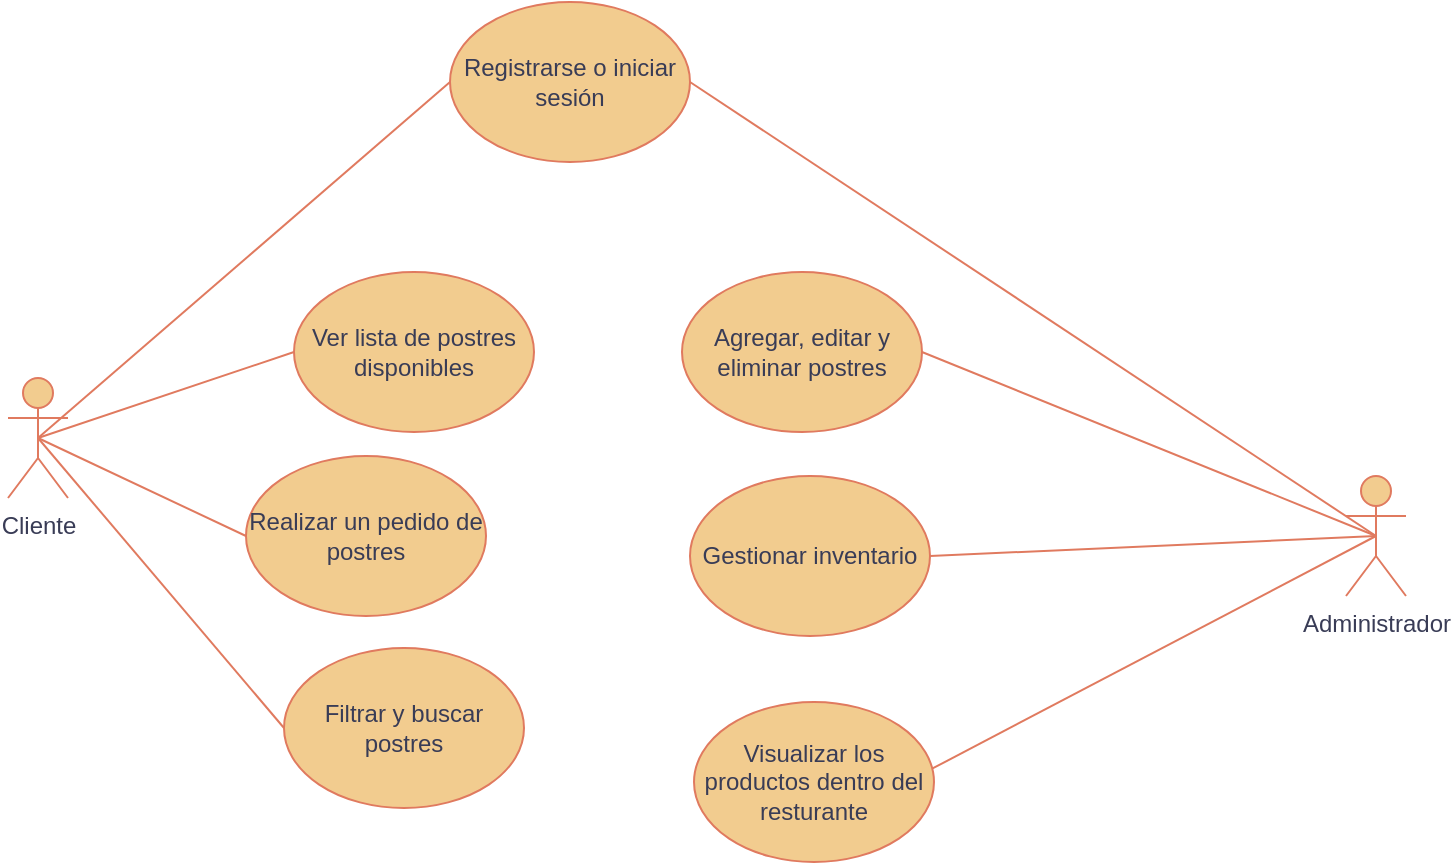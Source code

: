 <mxfile version="26.2.8">
  <diagram name="Página-1" id="YRS9eaXxivqjA7LVH49j">
    <mxGraphModel dx="302" dy="826" grid="0" gridSize="10" guides="1" tooltips="1" connect="1" arrows="1" fold="1" page="0" pageScale="1" pageWidth="827" pageHeight="1169" math="0" shadow="0">
      <root>
        <mxCell id="0" />
        <mxCell id="1" parent="0" />
        <mxCell id="Gg9Wshna6DesjAM7AStG-1" value="Cliente" style="shape=umlActor;verticalLabelPosition=bottom;verticalAlign=top;html=1;outlineConnect=0;labelBackgroundColor=none;fillColor=#F2CC8F;strokeColor=#E07A5F;fontColor=#393C56;" parent="1" vertex="1">
          <mxGeometry x="52" y="85" width="30" height="60" as="geometry" />
        </mxCell>
        <mxCell id="Gg9Wshna6DesjAM7AStG-2" value="Administrador" style="shape=umlActor;verticalLabelPosition=bottom;verticalAlign=top;html=1;outlineConnect=0;labelBackgroundColor=none;fillColor=#F2CC8F;strokeColor=#E07A5F;fontColor=#393C56;" parent="1" vertex="1">
          <mxGeometry x="721" y="134" width="30" height="60" as="geometry" />
        </mxCell>
        <mxCell id="Gg9Wshna6DesjAM7AStG-8" value="Ver lista de postres disponibles" style="ellipse;whiteSpace=wrap;html=1;labelBackgroundColor=none;fillColor=#F2CC8F;strokeColor=#E07A5F;fontColor=#393C56;" parent="1" vertex="1">
          <mxGeometry x="195" y="32" width="120" height="80" as="geometry" />
        </mxCell>
        <mxCell id="Gg9Wshna6DesjAM7AStG-9" value="Filtrar y buscar postres" style="ellipse;whiteSpace=wrap;html=1;labelBackgroundColor=none;fillColor=#F2CC8F;strokeColor=#E07A5F;fontColor=#393C56;" parent="1" vertex="1">
          <mxGeometry x="190" y="220" width="120" height="80" as="geometry" />
        </mxCell>
        <mxCell id="Gg9Wshna6DesjAM7AStG-10" value="Realizar un pedido de postres" style="ellipse;whiteSpace=wrap;html=1;labelBackgroundColor=none;fillColor=#F2CC8F;strokeColor=#E07A5F;fontColor=#393C56;" parent="1" vertex="1">
          <mxGeometry x="171" y="124" width="120" height="80" as="geometry" />
        </mxCell>
        <mxCell id="Gg9Wshna6DesjAM7AStG-13" value="Registrarse o iniciar sesión" style="ellipse;whiteSpace=wrap;html=1;labelBackgroundColor=none;fillColor=#F2CC8F;strokeColor=#E07A5F;fontColor=#393C56;" parent="1" vertex="1">
          <mxGeometry x="273" y="-103" width="120" height="80" as="geometry" />
        </mxCell>
        <mxCell id="Gg9Wshna6DesjAM7AStG-14" value="Agregar, editar y eliminar postres" style="ellipse;whiteSpace=wrap;html=1;labelBackgroundColor=none;fillColor=#F2CC8F;strokeColor=#E07A5F;fontColor=#393C56;" parent="1" vertex="1">
          <mxGeometry x="389" y="32" width="120" height="80" as="geometry" />
        </mxCell>
        <mxCell id="Gg9Wshna6DesjAM7AStG-15" value="Gestionar inventario" style="ellipse;whiteSpace=wrap;html=1;labelBackgroundColor=none;fillColor=#F2CC8F;strokeColor=#E07A5F;fontColor=#393C56;" parent="1" vertex="1">
          <mxGeometry x="393" y="134" width="120" height="80" as="geometry" />
        </mxCell>
        <mxCell id="Gg9Wshna6DesjAM7AStG-16" value="Visualizar los productos dentro del resturante" style="ellipse;whiteSpace=wrap;html=1;labelBackgroundColor=none;fillColor=#F2CC8F;strokeColor=#E07A5F;fontColor=#393C56;" parent="1" vertex="1">
          <mxGeometry x="395" y="247" width="120" height="80" as="geometry" />
        </mxCell>
        <mxCell id="Gg9Wshna6DesjAM7AStG-21" value="" style="endArrow=none;html=1;rounded=0;fontSize=12;startSize=8;endSize=8;curved=1;entryX=0.5;entryY=0.5;entryDx=0;entryDy=0;entryPerimeter=0;exitX=0;exitY=0.5;exitDx=0;exitDy=0;labelBackgroundColor=none;strokeColor=#E07A5F;fontColor=default;" parent="1" source="Gg9Wshna6DesjAM7AStG-8" target="Gg9Wshna6DesjAM7AStG-1" edge="1">
          <mxGeometry width="50" height="50" relative="1" as="geometry">
            <mxPoint x="214" y="300" as="sourcePoint" />
            <mxPoint x="264" y="250" as="targetPoint" />
          </mxGeometry>
        </mxCell>
        <mxCell id="Gg9Wshna6DesjAM7AStG-22" value="" style="endArrow=none;html=1;rounded=0;fontSize=12;startSize=8;endSize=8;curved=1;entryX=0.5;entryY=0.5;entryDx=0;entryDy=0;entryPerimeter=0;exitX=0;exitY=0.5;exitDx=0;exitDy=0;labelBackgroundColor=none;strokeColor=#E07A5F;fontColor=default;" parent="1" source="Gg9Wshna6DesjAM7AStG-10" target="Gg9Wshna6DesjAM7AStG-1" edge="1">
          <mxGeometry width="50" height="50" relative="1" as="geometry">
            <mxPoint x="181" y="48" as="sourcePoint" />
            <mxPoint x="77" y="125" as="targetPoint" />
          </mxGeometry>
        </mxCell>
        <mxCell id="Gg9Wshna6DesjAM7AStG-24" value="" style="endArrow=none;html=1;rounded=0;fontSize=12;startSize=8;endSize=8;curved=1;entryX=0.5;entryY=0.5;entryDx=0;entryDy=0;entryPerimeter=0;exitX=0;exitY=0.5;exitDx=0;exitDy=0;labelBackgroundColor=none;strokeColor=#E07A5F;fontColor=default;" parent="1" source="Gg9Wshna6DesjAM7AStG-13" target="Gg9Wshna6DesjAM7AStG-1" edge="1">
          <mxGeometry width="50" height="50" relative="1" as="geometry">
            <mxPoint x="201" y="68" as="sourcePoint" />
            <mxPoint x="97" y="145" as="targetPoint" />
          </mxGeometry>
        </mxCell>
        <mxCell id="Gg9Wshna6DesjAM7AStG-25" value="" style="endArrow=none;html=1;rounded=0;fontSize=12;startSize=8;endSize=8;curved=1;entryX=0.5;entryY=0.5;entryDx=0;entryDy=0;entryPerimeter=0;exitX=0;exitY=0.5;exitDx=0;exitDy=0;labelBackgroundColor=none;strokeColor=#E07A5F;fontColor=default;" parent="1" source="Gg9Wshna6DesjAM7AStG-9" target="Gg9Wshna6DesjAM7AStG-1" edge="1">
          <mxGeometry width="50" height="50" relative="1" as="geometry">
            <mxPoint x="211" y="78" as="sourcePoint" />
            <mxPoint x="107" y="155" as="targetPoint" />
          </mxGeometry>
        </mxCell>
        <mxCell id="Gg9Wshna6DesjAM7AStG-26" value="" style="endArrow=none;html=1;rounded=0;fontSize=12;startSize=8;endSize=8;curved=1;entryX=1;entryY=0.5;entryDx=0;entryDy=0;exitX=0.5;exitY=0.5;exitDx=0;exitDy=0;exitPerimeter=0;labelBackgroundColor=none;strokeColor=#E07A5F;fontColor=default;" parent="1" source="Gg9Wshna6DesjAM7AStG-2" target="Gg9Wshna6DesjAM7AStG-13" edge="1">
          <mxGeometry width="50" height="50" relative="1" as="geometry">
            <mxPoint x="221" y="88" as="sourcePoint" />
            <mxPoint x="117" y="165" as="targetPoint" />
          </mxGeometry>
        </mxCell>
        <mxCell id="Gg9Wshna6DesjAM7AStG-29" value="" style="endArrow=none;html=1;rounded=0;fontSize=12;startSize=8;endSize=8;curved=1;entryX=1;entryY=0.5;entryDx=0;entryDy=0;exitX=0.5;exitY=0.5;exitDx=0;exitDy=0;exitPerimeter=0;labelBackgroundColor=none;strokeColor=#E07A5F;fontColor=default;" parent="1" source="Gg9Wshna6DesjAM7AStG-2" target="Gg9Wshna6DesjAM7AStG-14" edge="1">
          <mxGeometry width="50" height="50" relative="1" as="geometry">
            <mxPoint x="649" y="77" as="sourcePoint" />
            <mxPoint x="403" y="-53" as="targetPoint" />
          </mxGeometry>
        </mxCell>
        <mxCell id="Gg9Wshna6DesjAM7AStG-30" value="" style="endArrow=none;html=1;rounded=0;fontSize=12;startSize=8;endSize=8;curved=1;entryX=1;entryY=0.5;entryDx=0;entryDy=0;exitX=0.5;exitY=0.5;exitDx=0;exitDy=0;exitPerimeter=0;labelBackgroundColor=none;strokeColor=#E07A5F;fontColor=default;" parent="1" source="Gg9Wshna6DesjAM7AStG-2" target="Gg9Wshna6DesjAM7AStG-15" edge="1">
          <mxGeometry width="50" height="50" relative="1" as="geometry">
            <mxPoint x="659" y="87" as="sourcePoint" />
            <mxPoint x="413" y="-43" as="targetPoint" />
          </mxGeometry>
        </mxCell>
        <mxCell id="Gg9Wshna6DesjAM7AStG-32" value="" style="endArrow=none;html=1;rounded=0;fontSize=12;startSize=8;endSize=8;curved=1;entryX=0.5;entryY=0.5;entryDx=0;entryDy=0;exitX=0.992;exitY=0.417;exitDx=0;exitDy=0;exitPerimeter=0;entryPerimeter=0;labelBackgroundColor=none;strokeColor=#E07A5F;fontColor=default;" parent="1" source="Gg9Wshna6DesjAM7AStG-16" target="Gg9Wshna6DesjAM7AStG-2" edge="1">
          <mxGeometry width="50" height="50" relative="1" as="geometry">
            <mxPoint x="890" y="406" as="sourcePoint" />
            <mxPoint x="644" y="276" as="targetPoint" />
          </mxGeometry>
        </mxCell>
      </root>
    </mxGraphModel>
  </diagram>
</mxfile>
